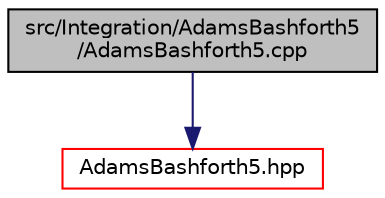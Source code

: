 digraph "src/Integration/AdamsBashforth5/AdamsBashforth5.cpp"
{
 // LATEX_PDF_SIZE
  edge [fontname="Helvetica",fontsize="10",labelfontname="Helvetica",labelfontsize="10"];
  node [fontname="Helvetica",fontsize="10",shape=record];
  Node1 [label="src/Integration/AdamsBashforth5\l/AdamsBashforth5.cpp",height=0.2,width=0.4,color="black", fillcolor="grey75", style="filled", fontcolor="black",tooltip=" "];
  Node1 -> Node2 [color="midnightblue",fontsize="10",style="solid",fontname="Helvetica"];
  Node2 [label="AdamsBashforth5.hpp",height=0.2,width=0.4,color="red", fillcolor="white", style="filled",URL="$AdamsBashforth5_8hpp.html",tooltip=" "];
}

